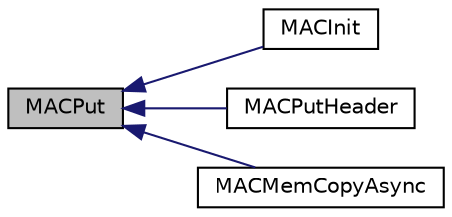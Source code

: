 digraph "MACPut"
{
  edge [fontname="Helvetica",fontsize="10",labelfontname="Helvetica",labelfontsize="10"];
  node [fontname="Helvetica",fontsize="10",shape=record];
  rankdir="LR";
  Node1 [label="MACPut",height=0.2,width=0.4,color="black", fillcolor="grey75", style="filled", fontcolor="black"];
  Node1 -> Node2 [dir="back",color="midnightblue",fontsize="10",style="solid",fontname="Helvetica"];
  Node2 [label="MACInit",height=0.2,width=0.4,color="black", fillcolor="white", style="filled",URL="$_e_n_c28_j60_8c.html#a26cccc5919dcabb5777c3f6127648e9f"];
  Node1 -> Node3 [dir="back",color="midnightblue",fontsize="10",style="solid",fontname="Helvetica"];
  Node3 [label="MACPutHeader",height=0.2,width=0.4,color="black", fillcolor="white", style="filled",URL="$_e_n_c28_j60_8c.html#af507be7571c519d47045cc4254f7ff54"];
  Node1 -> Node4 [dir="back",color="midnightblue",fontsize="10",style="solid",fontname="Helvetica"];
  Node4 [label="MACMemCopyAsync",height=0.2,width=0.4,color="black", fillcolor="white", style="filled",URL="$_e_n_c28_j60_8c.html#a4442711ab4c3d47ffc913476630330e2"];
}
